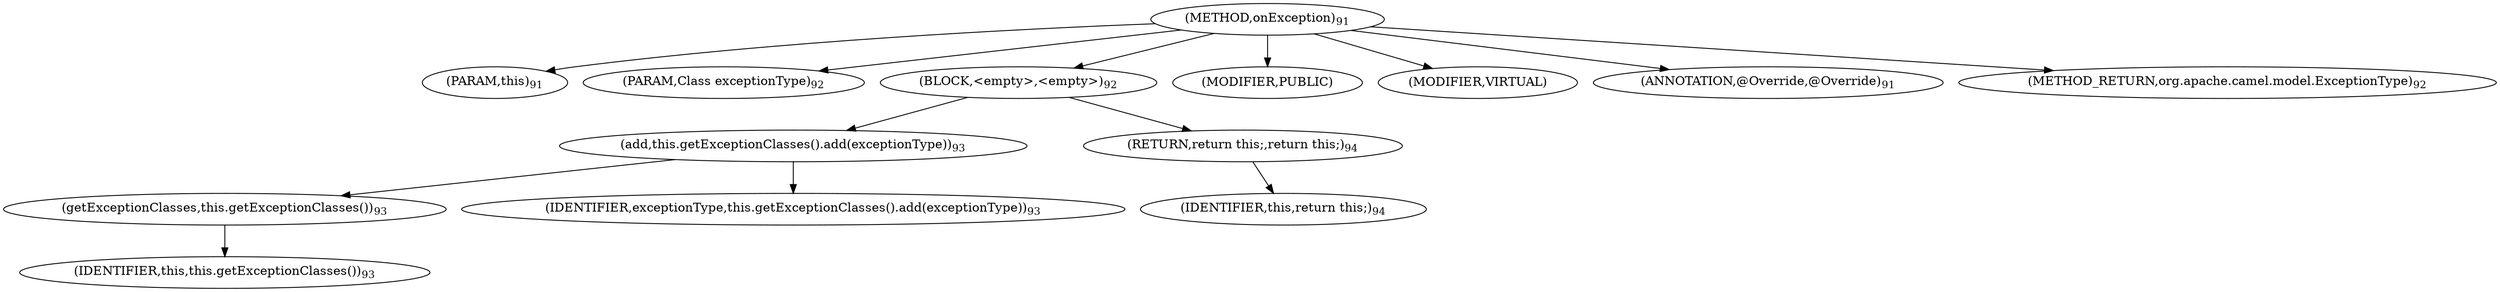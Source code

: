 digraph "onException" {  
"297" [label = <(METHOD,onException)<SUB>91</SUB>> ]
"9" [label = <(PARAM,this)<SUB>91</SUB>> ]
"298" [label = <(PARAM,Class exceptionType)<SUB>92</SUB>> ]
"299" [label = <(BLOCK,&lt;empty&gt;,&lt;empty&gt;)<SUB>92</SUB>> ]
"300" [label = <(add,this.getExceptionClasses().add(exceptionType))<SUB>93</SUB>> ]
"301" [label = <(getExceptionClasses,this.getExceptionClasses())<SUB>93</SUB>> ]
"8" [label = <(IDENTIFIER,this,this.getExceptionClasses())<SUB>93</SUB>> ]
"302" [label = <(IDENTIFIER,exceptionType,this.getExceptionClasses().add(exceptionType))<SUB>93</SUB>> ]
"303" [label = <(RETURN,return this;,return this;)<SUB>94</SUB>> ]
"10" [label = <(IDENTIFIER,this,return this;)<SUB>94</SUB>> ]
"304" [label = <(MODIFIER,PUBLIC)> ]
"305" [label = <(MODIFIER,VIRTUAL)> ]
"306" [label = <(ANNOTATION,@Override,@Override)<SUB>91</SUB>> ]
"307" [label = <(METHOD_RETURN,org.apache.camel.model.ExceptionType)<SUB>92</SUB>> ]
  "297" -> "9" 
  "297" -> "298" 
  "297" -> "299" 
  "297" -> "304" 
  "297" -> "305" 
  "297" -> "306" 
  "297" -> "307" 
  "299" -> "300" 
  "299" -> "303" 
  "300" -> "301" 
  "300" -> "302" 
  "301" -> "8" 
  "303" -> "10" 
}
